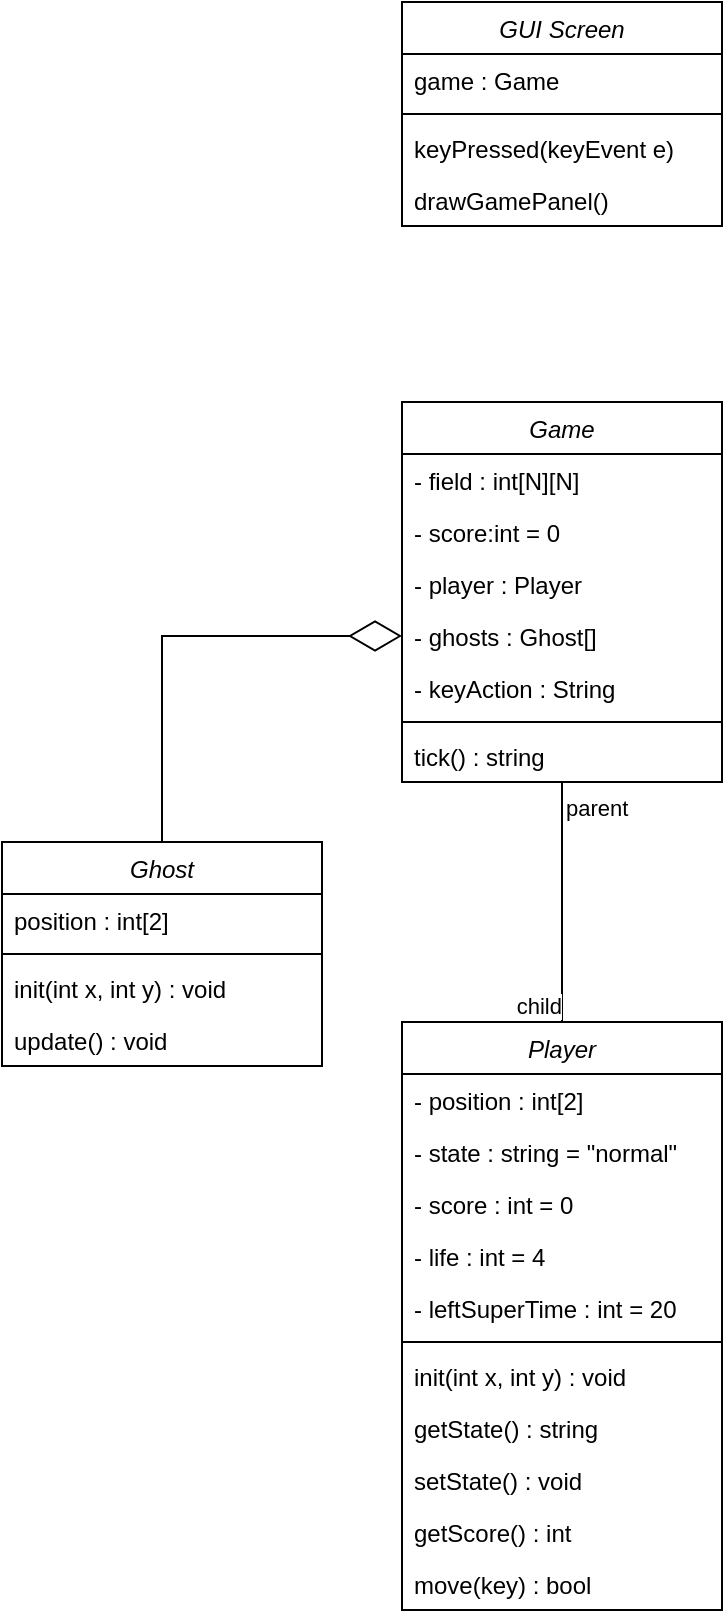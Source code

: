 <mxfile version="20.8.5" type="github">
  <diagram id="C5RBs43oDa-KdzZeNtuy" name="Page-1">
    <mxGraphModel dx="1728" dy="937" grid="1" gridSize="10" guides="1" tooltips="1" connect="1" arrows="1" fold="1" page="1" pageScale="1" pageWidth="2339" pageHeight="3300" math="0" shadow="0">
      <root>
        <mxCell id="WIyWlLk6GJQsqaUBKTNV-0" />
        <mxCell id="WIyWlLk6GJQsqaUBKTNV-1" parent="WIyWlLk6GJQsqaUBKTNV-0" />
        <mxCell id="AGi4TwifCXuK_ft-Fpn7-6" value="Game" style="swimlane;fontStyle=2;align=center;verticalAlign=top;childLayout=stackLayout;horizontal=1;startSize=26;horizontalStack=0;resizeParent=1;resizeLast=0;collapsible=1;marginBottom=0;rounded=0;shadow=0;strokeWidth=1;" vertex="1" parent="WIyWlLk6GJQsqaUBKTNV-1">
          <mxGeometry x="900" y="370" width="160" height="190" as="geometry">
            <mxRectangle x="230" y="140" width="160" height="26" as="alternateBounds" />
          </mxGeometry>
        </mxCell>
        <mxCell id="AGi4TwifCXuK_ft-Fpn7-1" value="- field : int[N][N]" style="text;align=left;verticalAlign=top;spacingLeft=4;spacingRight=4;overflow=hidden;rotatable=0;points=[[0,0.5],[1,0.5]];portConstraint=eastwest;" vertex="1" parent="AGi4TwifCXuK_ft-Fpn7-6">
          <mxGeometry y="26" width="160" height="26" as="geometry" />
        </mxCell>
        <mxCell id="AGi4TwifCXuK_ft-Fpn7-7" value="- score:int = 0" style="text;align=left;verticalAlign=top;spacingLeft=4;spacingRight=4;overflow=hidden;rotatable=0;points=[[0,0.5],[1,0.5]];portConstraint=eastwest;" vertex="1" parent="AGi4TwifCXuK_ft-Fpn7-6">
          <mxGeometry y="52" width="160" height="26" as="geometry" />
        </mxCell>
        <mxCell id="AGi4TwifCXuK_ft-Fpn7-2" value="- player : Player" style="text;align=left;verticalAlign=top;spacingLeft=4;spacingRight=4;overflow=hidden;rotatable=0;points=[[0,0.5],[1,0.5]];portConstraint=eastwest;rounded=0;shadow=0;html=0;" vertex="1" parent="AGi4TwifCXuK_ft-Fpn7-6">
          <mxGeometry y="78" width="160" height="26" as="geometry" />
        </mxCell>
        <mxCell id="AGi4TwifCXuK_ft-Fpn7-3" value="- ghosts : Ghost[]" style="text;align=left;verticalAlign=top;spacingLeft=4;spacingRight=4;overflow=hidden;rotatable=0;points=[[0,0.5],[1,0.5]];portConstraint=eastwest;rounded=0;shadow=0;html=0;" vertex="1" parent="AGi4TwifCXuK_ft-Fpn7-6">
          <mxGeometry y="104" width="160" height="26" as="geometry" />
        </mxCell>
        <mxCell id="AGi4TwifCXuK_ft-Fpn7-47" value="- keyAction : String" style="text;align=left;verticalAlign=top;spacingLeft=4;spacingRight=4;overflow=hidden;rotatable=0;points=[[0,0.5],[1,0.5]];portConstraint=eastwest;rounded=0;shadow=0;html=0;" vertex="1" parent="AGi4TwifCXuK_ft-Fpn7-6">
          <mxGeometry y="130" width="160" height="26" as="geometry" />
        </mxCell>
        <mxCell id="AGi4TwifCXuK_ft-Fpn7-10" value="" style="line;html=1;strokeWidth=1;align=left;verticalAlign=middle;spacingTop=-1;spacingLeft=3;spacingRight=3;rotatable=0;labelPosition=right;points=[];portConstraint=eastwest;" vertex="1" parent="AGi4TwifCXuK_ft-Fpn7-6">
          <mxGeometry y="156" width="160" height="8" as="geometry" />
        </mxCell>
        <mxCell id="AGi4TwifCXuK_ft-Fpn7-11" value="tick() : string" style="text;align=left;verticalAlign=top;spacingLeft=4;spacingRight=4;overflow=hidden;rotatable=0;points=[[0,0.5],[1,0.5]];portConstraint=eastwest;" vertex="1" parent="AGi4TwifCXuK_ft-Fpn7-6">
          <mxGeometry y="164" width="160" height="26" as="geometry" />
        </mxCell>
        <mxCell id="AGi4TwifCXuK_ft-Fpn7-12" value="Player" style="swimlane;fontStyle=2;align=center;verticalAlign=top;childLayout=stackLayout;horizontal=1;startSize=26;horizontalStack=0;resizeParent=1;resizeLast=0;collapsible=1;marginBottom=0;rounded=0;shadow=0;strokeWidth=1;" vertex="1" parent="WIyWlLk6GJQsqaUBKTNV-1">
          <mxGeometry x="900" y="680" width="160" height="294" as="geometry">
            <mxRectangle x="230" y="140" width="160" height="26" as="alternateBounds" />
          </mxGeometry>
        </mxCell>
        <mxCell id="AGi4TwifCXuK_ft-Fpn7-13" value="- position : int[2]" style="text;align=left;verticalAlign=top;spacingLeft=4;spacingRight=4;overflow=hidden;rotatable=0;points=[[0,0.5],[1,0.5]];portConstraint=eastwest;" vertex="1" parent="AGi4TwifCXuK_ft-Fpn7-12">
          <mxGeometry y="26" width="160" height="26" as="geometry" />
        </mxCell>
        <mxCell id="AGi4TwifCXuK_ft-Fpn7-14" value="- state : string = &quot;normal&quot;" style="text;align=left;verticalAlign=top;spacingLeft=4;spacingRight=4;overflow=hidden;rotatable=0;points=[[0,0.5],[1,0.5]];portConstraint=eastwest;rounded=0;shadow=0;html=0;" vertex="1" parent="AGi4TwifCXuK_ft-Fpn7-12">
          <mxGeometry y="52" width="160" height="26" as="geometry" />
        </mxCell>
        <mxCell id="AGi4TwifCXuK_ft-Fpn7-15" value="- score : int = 0" style="text;align=left;verticalAlign=top;spacingLeft=4;spacingRight=4;overflow=hidden;rotatable=0;points=[[0,0.5],[1,0.5]];portConstraint=eastwest;rounded=0;shadow=0;html=0;" vertex="1" parent="AGi4TwifCXuK_ft-Fpn7-12">
          <mxGeometry y="78" width="160" height="26" as="geometry" />
        </mxCell>
        <mxCell id="AGi4TwifCXuK_ft-Fpn7-43" value="- life : int = 4" style="text;align=left;verticalAlign=top;spacingLeft=4;spacingRight=4;overflow=hidden;rotatable=0;points=[[0,0.5],[1,0.5]];portConstraint=eastwest;rounded=0;shadow=0;html=0;" vertex="1" parent="AGi4TwifCXuK_ft-Fpn7-12">
          <mxGeometry y="104" width="160" height="26" as="geometry" />
        </mxCell>
        <mxCell id="AGi4TwifCXuK_ft-Fpn7-45" value="- leftSuperTime : int = 20" style="text;align=left;verticalAlign=top;spacingLeft=4;spacingRight=4;overflow=hidden;rotatable=0;points=[[0,0.5],[1,0.5]];portConstraint=eastwest;rounded=0;shadow=0;html=0;" vertex="1" parent="AGi4TwifCXuK_ft-Fpn7-12">
          <mxGeometry y="130" width="160" height="26" as="geometry" />
        </mxCell>
        <mxCell id="AGi4TwifCXuK_ft-Fpn7-16" value="" style="line;html=1;strokeWidth=1;align=left;verticalAlign=middle;spacingTop=-1;spacingLeft=3;spacingRight=3;rotatable=0;labelPosition=right;points=[];portConstraint=eastwest;" vertex="1" parent="AGi4TwifCXuK_ft-Fpn7-12">
          <mxGeometry y="156" width="160" height="8" as="geometry" />
        </mxCell>
        <mxCell id="AGi4TwifCXuK_ft-Fpn7-17" value="init(int x, int y) : void" style="text;align=left;verticalAlign=top;spacingLeft=4;spacingRight=4;overflow=hidden;rotatable=0;points=[[0,0.5],[1,0.5]];portConstraint=eastwest;" vertex="1" parent="AGi4TwifCXuK_ft-Fpn7-12">
          <mxGeometry y="164" width="160" height="26" as="geometry" />
        </mxCell>
        <mxCell id="AGi4TwifCXuK_ft-Fpn7-29" value="getState() : string" style="text;align=left;verticalAlign=top;spacingLeft=4;spacingRight=4;overflow=hidden;rotatable=0;points=[[0,0.5],[1,0.5]];portConstraint=eastwest;" vertex="1" parent="AGi4TwifCXuK_ft-Fpn7-12">
          <mxGeometry y="190" width="160" height="26" as="geometry" />
        </mxCell>
        <mxCell id="AGi4TwifCXuK_ft-Fpn7-46" value="setState() : void" style="text;align=left;verticalAlign=top;spacingLeft=4;spacingRight=4;overflow=hidden;rotatable=0;points=[[0,0.5],[1,0.5]];portConstraint=eastwest;" vertex="1" parent="AGi4TwifCXuK_ft-Fpn7-12">
          <mxGeometry y="216" width="160" height="26" as="geometry" />
        </mxCell>
        <mxCell id="AGi4TwifCXuK_ft-Fpn7-28" value="getScore() : int" style="text;align=left;verticalAlign=top;spacingLeft=4;spacingRight=4;overflow=hidden;rotatable=0;points=[[0,0.5],[1,0.5]];portConstraint=eastwest;" vertex="1" parent="AGi4TwifCXuK_ft-Fpn7-12">
          <mxGeometry y="242" width="160" height="26" as="geometry" />
        </mxCell>
        <mxCell id="AGi4TwifCXuK_ft-Fpn7-27" value="move(key) : bool" style="text;align=left;verticalAlign=top;spacingLeft=4;spacingRight=4;overflow=hidden;rotatable=0;points=[[0,0.5],[1,0.5]];portConstraint=eastwest;" vertex="1" parent="AGi4TwifCXuK_ft-Fpn7-12">
          <mxGeometry y="268" width="160" height="26" as="geometry" />
        </mxCell>
        <mxCell id="AGi4TwifCXuK_ft-Fpn7-18" value="Ghost" style="swimlane;fontStyle=2;align=center;verticalAlign=top;childLayout=stackLayout;horizontal=1;startSize=26;horizontalStack=0;resizeParent=1;resizeLast=0;collapsible=1;marginBottom=0;rounded=0;shadow=0;strokeWidth=1;" vertex="1" parent="WIyWlLk6GJQsqaUBKTNV-1">
          <mxGeometry x="700" y="590" width="160" height="112" as="geometry">
            <mxRectangle x="230" y="140" width="160" height="26" as="alternateBounds" />
          </mxGeometry>
        </mxCell>
        <mxCell id="AGi4TwifCXuK_ft-Fpn7-19" value="position : int[2]" style="text;align=left;verticalAlign=top;spacingLeft=4;spacingRight=4;overflow=hidden;rotatable=0;points=[[0,0.5],[1,0.5]];portConstraint=eastwest;" vertex="1" parent="AGi4TwifCXuK_ft-Fpn7-18">
          <mxGeometry y="26" width="160" height="26" as="geometry" />
        </mxCell>
        <mxCell id="AGi4TwifCXuK_ft-Fpn7-22" value="" style="line;html=1;strokeWidth=1;align=left;verticalAlign=middle;spacingTop=-1;spacingLeft=3;spacingRight=3;rotatable=0;labelPosition=right;points=[];portConstraint=eastwest;" vertex="1" parent="AGi4TwifCXuK_ft-Fpn7-18">
          <mxGeometry y="52" width="160" height="8" as="geometry" />
        </mxCell>
        <mxCell id="AGi4TwifCXuK_ft-Fpn7-44" value="init(int x, int y) : void" style="text;align=left;verticalAlign=top;spacingLeft=4;spacingRight=4;overflow=hidden;rotatable=0;points=[[0,0.5],[1,0.5]];portConstraint=eastwest;" vertex="1" parent="AGi4TwifCXuK_ft-Fpn7-18">
          <mxGeometry y="60" width="160" height="26" as="geometry" />
        </mxCell>
        <mxCell id="AGi4TwifCXuK_ft-Fpn7-23" value="update() : void" style="text;align=left;verticalAlign=top;spacingLeft=4;spacingRight=4;overflow=hidden;rotatable=0;points=[[0,0.5],[1,0.5]];portConstraint=eastwest;" vertex="1" parent="AGi4TwifCXuK_ft-Fpn7-18">
          <mxGeometry y="86" width="160" height="26" as="geometry" />
        </mxCell>
        <mxCell id="AGi4TwifCXuK_ft-Fpn7-30" value="GUI Screen" style="swimlane;fontStyle=2;align=center;verticalAlign=top;childLayout=stackLayout;horizontal=1;startSize=26;horizontalStack=0;resizeParent=1;resizeLast=0;collapsible=1;marginBottom=0;rounded=0;shadow=0;strokeWidth=1;" vertex="1" parent="WIyWlLk6GJQsqaUBKTNV-1">
          <mxGeometry x="900" y="170" width="160" height="112" as="geometry">
            <mxRectangle x="230" y="140" width="160" height="26" as="alternateBounds" />
          </mxGeometry>
        </mxCell>
        <mxCell id="AGi4TwifCXuK_ft-Fpn7-31" value="game : Game" style="text;align=left;verticalAlign=top;spacingLeft=4;spacingRight=4;overflow=hidden;rotatable=0;points=[[0,0.5],[1,0.5]];portConstraint=eastwest;" vertex="1" parent="AGi4TwifCXuK_ft-Fpn7-30">
          <mxGeometry y="26" width="160" height="26" as="geometry" />
        </mxCell>
        <mxCell id="AGi4TwifCXuK_ft-Fpn7-34" value="" style="line;html=1;strokeWidth=1;align=left;verticalAlign=middle;spacingTop=-1;spacingLeft=3;spacingRight=3;rotatable=0;labelPosition=right;points=[];portConstraint=eastwest;" vertex="1" parent="AGi4TwifCXuK_ft-Fpn7-30">
          <mxGeometry y="52" width="160" height="8" as="geometry" />
        </mxCell>
        <mxCell id="AGi4TwifCXuK_ft-Fpn7-36" value="keyPressed(keyEvent e)" style="text;align=left;verticalAlign=top;spacingLeft=4;spacingRight=4;overflow=hidden;rotatable=0;points=[[0,0.5],[1,0.5]];portConstraint=eastwest;" vertex="1" parent="AGi4TwifCXuK_ft-Fpn7-30">
          <mxGeometry y="60" width="160" height="26" as="geometry" />
        </mxCell>
        <mxCell id="AGi4TwifCXuK_ft-Fpn7-35" value="drawGamePanel()" style="text;align=left;verticalAlign=top;spacingLeft=4;spacingRight=4;overflow=hidden;rotatable=0;points=[[0,0.5],[1,0.5]];portConstraint=eastwest;" vertex="1" parent="AGi4TwifCXuK_ft-Fpn7-30">
          <mxGeometry y="86" width="160" height="26" as="geometry" />
        </mxCell>
        <mxCell id="AGi4TwifCXuK_ft-Fpn7-38" value="" style="endArrow=none;html=1;edgeStyle=orthogonalEdgeStyle;rounded=0;exitX=0.5;exitY=1;exitDx=0;exitDy=0;entryX=0.5;entryY=0;entryDx=0;entryDy=0;" edge="1" parent="WIyWlLk6GJQsqaUBKTNV-1" source="AGi4TwifCXuK_ft-Fpn7-6" target="AGi4TwifCXuK_ft-Fpn7-12">
          <mxGeometry relative="1" as="geometry">
            <mxPoint x="1080" y="490" as="sourcePoint" />
            <mxPoint x="1240" y="490" as="targetPoint" />
          </mxGeometry>
        </mxCell>
        <mxCell id="AGi4TwifCXuK_ft-Fpn7-39" value="parent" style="edgeLabel;resizable=0;html=1;align=left;verticalAlign=bottom;" connectable="0" vertex="1" parent="AGi4TwifCXuK_ft-Fpn7-38">
          <mxGeometry x="-1" relative="1" as="geometry">
            <mxPoint y="21" as="offset" />
          </mxGeometry>
        </mxCell>
        <mxCell id="AGi4TwifCXuK_ft-Fpn7-40" value="child" style="edgeLabel;resizable=0;html=1;align=right;verticalAlign=bottom;" connectable="0" vertex="1" parent="AGi4TwifCXuK_ft-Fpn7-38">
          <mxGeometry x="1" relative="1" as="geometry" />
        </mxCell>
        <mxCell id="AGi4TwifCXuK_ft-Fpn7-42" value="" style="endArrow=diamondThin;endFill=0;endSize=24;html=1;rounded=0;exitX=0.5;exitY=0;exitDx=0;exitDy=0;entryX=0;entryY=0.5;entryDx=0;entryDy=0;" edge="1" parent="WIyWlLk6GJQsqaUBKTNV-1" source="AGi4TwifCXuK_ft-Fpn7-18" target="AGi4TwifCXuK_ft-Fpn7-3">
          <mxGeometry width="160" relative="1" as="geometry">
            <mxPoint x="790" y="580" as="sourcePoint" />
            <mxPoint x="800" y="460" as="targetPoint" />
            <Array as="points">
              <mxPoint x="780" y="487" />
            </Array>
          </mxGeometry>
        </mxCell>
      </root>
    </mxGraphModel>
  </diagram>
</mxfile>
